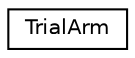 digraph "Graphical Class Hierarchy"
{
  edge [fontname="Helvetica",fontsize="10",labelfontname="Helvetica",labelfontsize="10"];
  node [fontname="Helvetica",fontsize="10",shape=record];
  rankdir="LR";
  Node0 [label="TrialArm",height=0.2,width=0.4,color="black", fillcolor="white", style="filled",URL="$class_trial_arm.html"];
}
